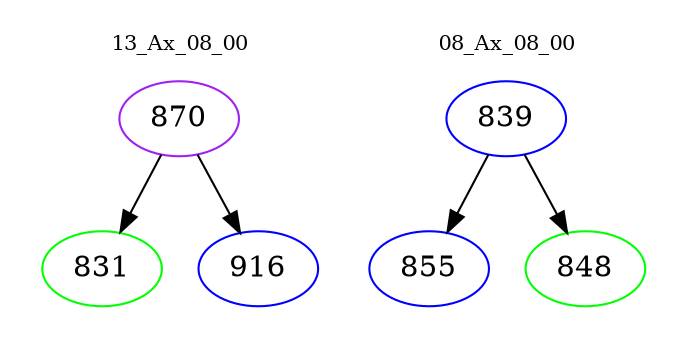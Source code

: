 digraph{
subgraph cluster_0 {
color = white
label = "13_Ax_08_00";
fontsize=10;
T0_870 [label="870", color="purple"]
T0_870 -> T0_831 [color="black"]
T0_831 [label="831", color="green"]
T0_870 -> T0_916 [color="black"]
T0_916 [label="916", color="blue"]
}
subgraph cluster_1 {
color = white
label = "08_Ax_08_00";
fontsize=10;
T1_839 [label="839", color="blue"]
T1_839 -> T1_855 [color="black"]
T1_855 [label="855", color="blue"]
T1_839 -> T1_848 [color="black"]
T1_848 [label="848", color="green"]
}
}
